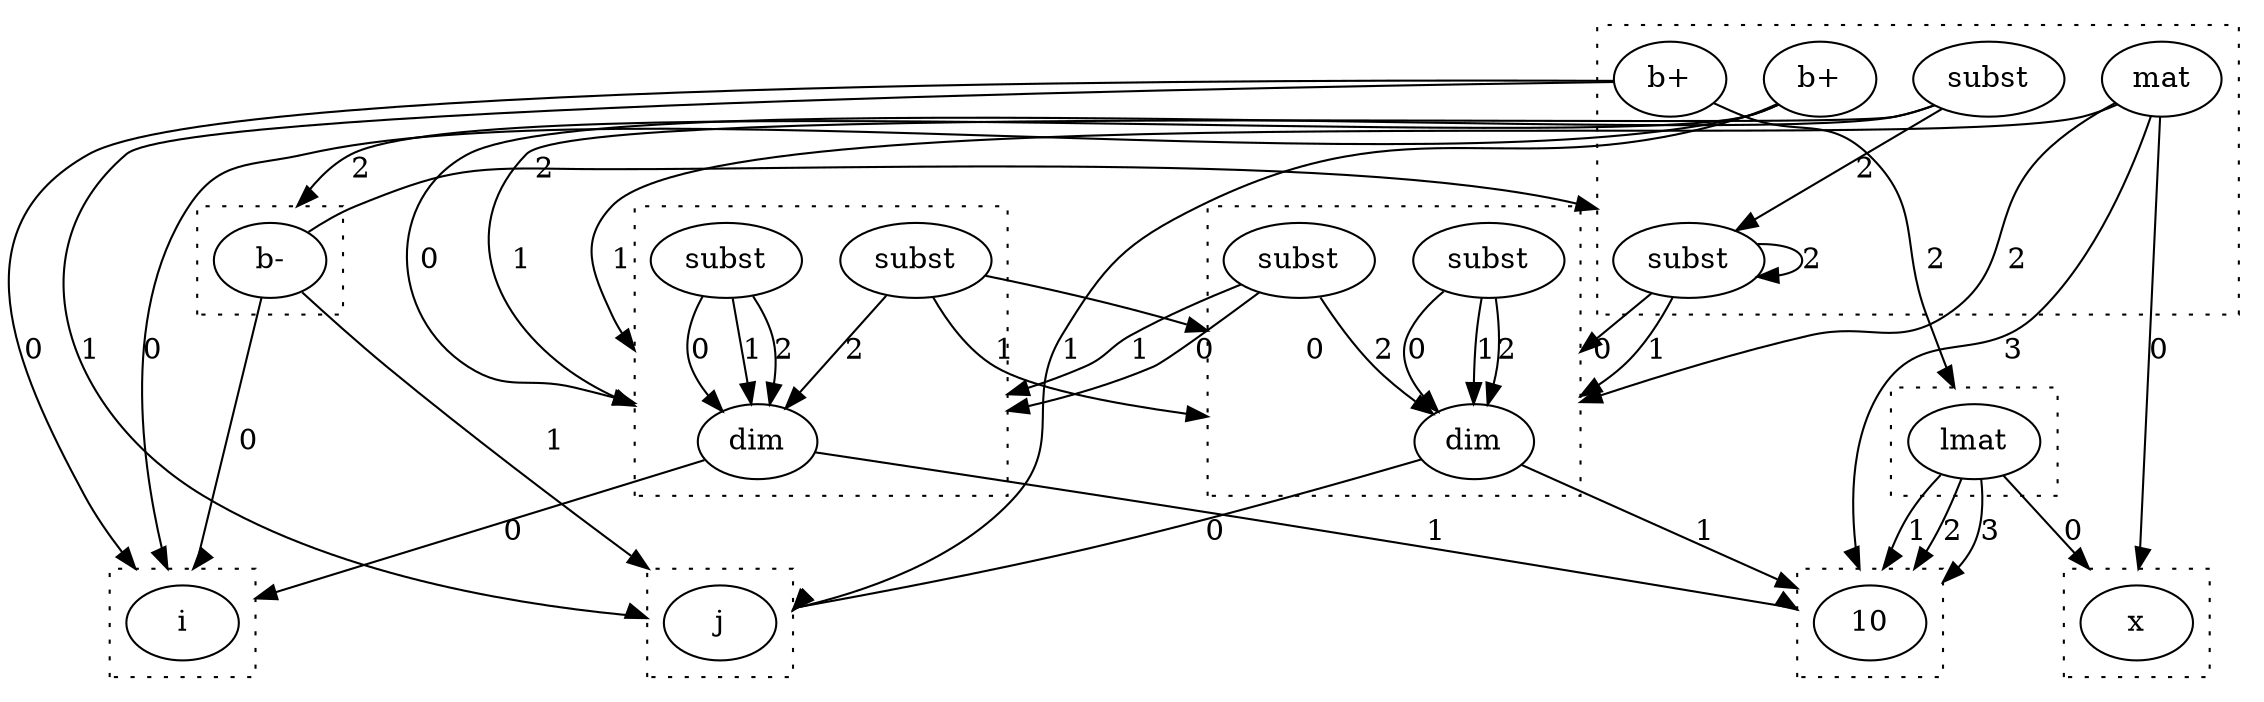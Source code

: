 digraph {
  compound=true
  subgraph cluster_0 {
    style=dotted
    0.0[label = "i"]
  }
  subgraph cluster_1 {
    style=dotted
    1.0[label = "j"]
  }
  subgraph cluster_2 {
    style=dotted
    2.0[label = "x"]
  }
  subgraph cluster_3 {
    style=dotted
    3.0[label = "10"]
  }
  subgraph cluster_4 {
    style=dotted
    4.0[label = "lmat"]
  }
  subgraph cluster_6 {
    style=dotted
    6.0[label = "b-"]
  }
  subgraph cluster_11 {
    style=dotted
    11.0[label = "subst"]
    11.1[label = "b+"]
    11.2[label = "mat"]
    11.3[label = "b+"]
    11.4[label = "subst"]
  }
  subgraph cluster_13 {
    style=dotted
    13.0[label = "dim"]
    13.1[label = "subst"]
    13.2[label = "subst"]
  }
  subgraph cluster_14 {
    style=dotted
    14.0[label = "dim"]
    14.1[label = "subst"]
    14.2[label = "subst"]
  }
  4.0 -> 2.0 [lhead = cluster_2, label = 0]
  4.0 -> 3.0 [lhead = cluster_3, label = 1]
  4.0 -> 3.0 [lhead = cluster_3, label = 2]
  4.0 -> 3.0 [lhead = cluster_3, label = 3]
  6.0 -> 0.0 [lhead = cluster_0, label = 0]
  6.0 -> 1.0 [lhead = cluster_1, label = 1]
  6.0 -> 11.0 [lhead = cluster_11, label = 2]
  11.0 -> 14.0 [lhead = cluster_14, label = 0]
  11.0 -> 14.0 [lhead = cluster_14, label = 1]
  11.0 -> 11.0 [lhead = cluster_11, label = 2]
  11.1 -> 0.0 [lhead = cluster_0, label = 0]
  11.1 -> 1.0 [lhead = cluster_1, label = 1]
  11.1 -> 6.0 [lhead = cluster_6, label = 2]
  11.2 -> 2.0 [lhead = cluster_2, label = 0]
  11.2 -> 13.0 [lhead = cluster_13, label = 1]
  11.2 -> 14.0 [lhead = cluster_14, label = 2]
  11.2 -> 3.0 [lhead = cluster_3, label = 3]
  11.3 -> 0.0 [lhead = cluster_0, label = 0]
  11.3 -> 1.0 [lhead = cluster_1, label = 1]
  11.3 -> 4.0 [lhead = cluster_4, label = 2]
  11.4 -> 13.0 [lhead = cluster_13, label = 0]
  11.4 -> 13.0 [lhead = cluster_13, label = 1]
  11.4 -> 11.0 [lhead = cluster_11, label = 2]
  13.0 -> 0.0 [lhead = cluster_0, label = 0]
  13.0 -> 3.0 [lhead = cluster_3, label = 1]
  13.1 -> 13.0 [lhead = cluster_13, label = 0]
  13.1 -> 13.0 [lhead = cluster_13, label = 1]
  13.1 -> 13.0 [lhead = cluster_13, label = 2]
  13.2 -> 14.0 [lhead = cluster_14, label = 0]
  13.2 -> 14.0 [lhead = cluster_14, label = 1]
  13.2 -> 13.0 [lhead = cluster_13, label = 2]
  14.0 -> 1.0 [lhead = cluster_1, label = 0]
  14.0 -> 3.0 [lhead = cluster_3, label = 1]
  14.1 -> 13.0 [lhead = cluster_13, label = 0]
  14.1 -> 13.0 [lhead = cluster_13, label = 1]
  14.1 -> 14.0 [lhead = cluster_14, label = 2]
  14.2 -> 14.0 [lhead = cluster_14, label = 0]
  14.2 -> 14.0 [lhead = cluster_14, label = 1]
  14.2 -> 14.0 [lhead = cluster_14, label = 2]
}